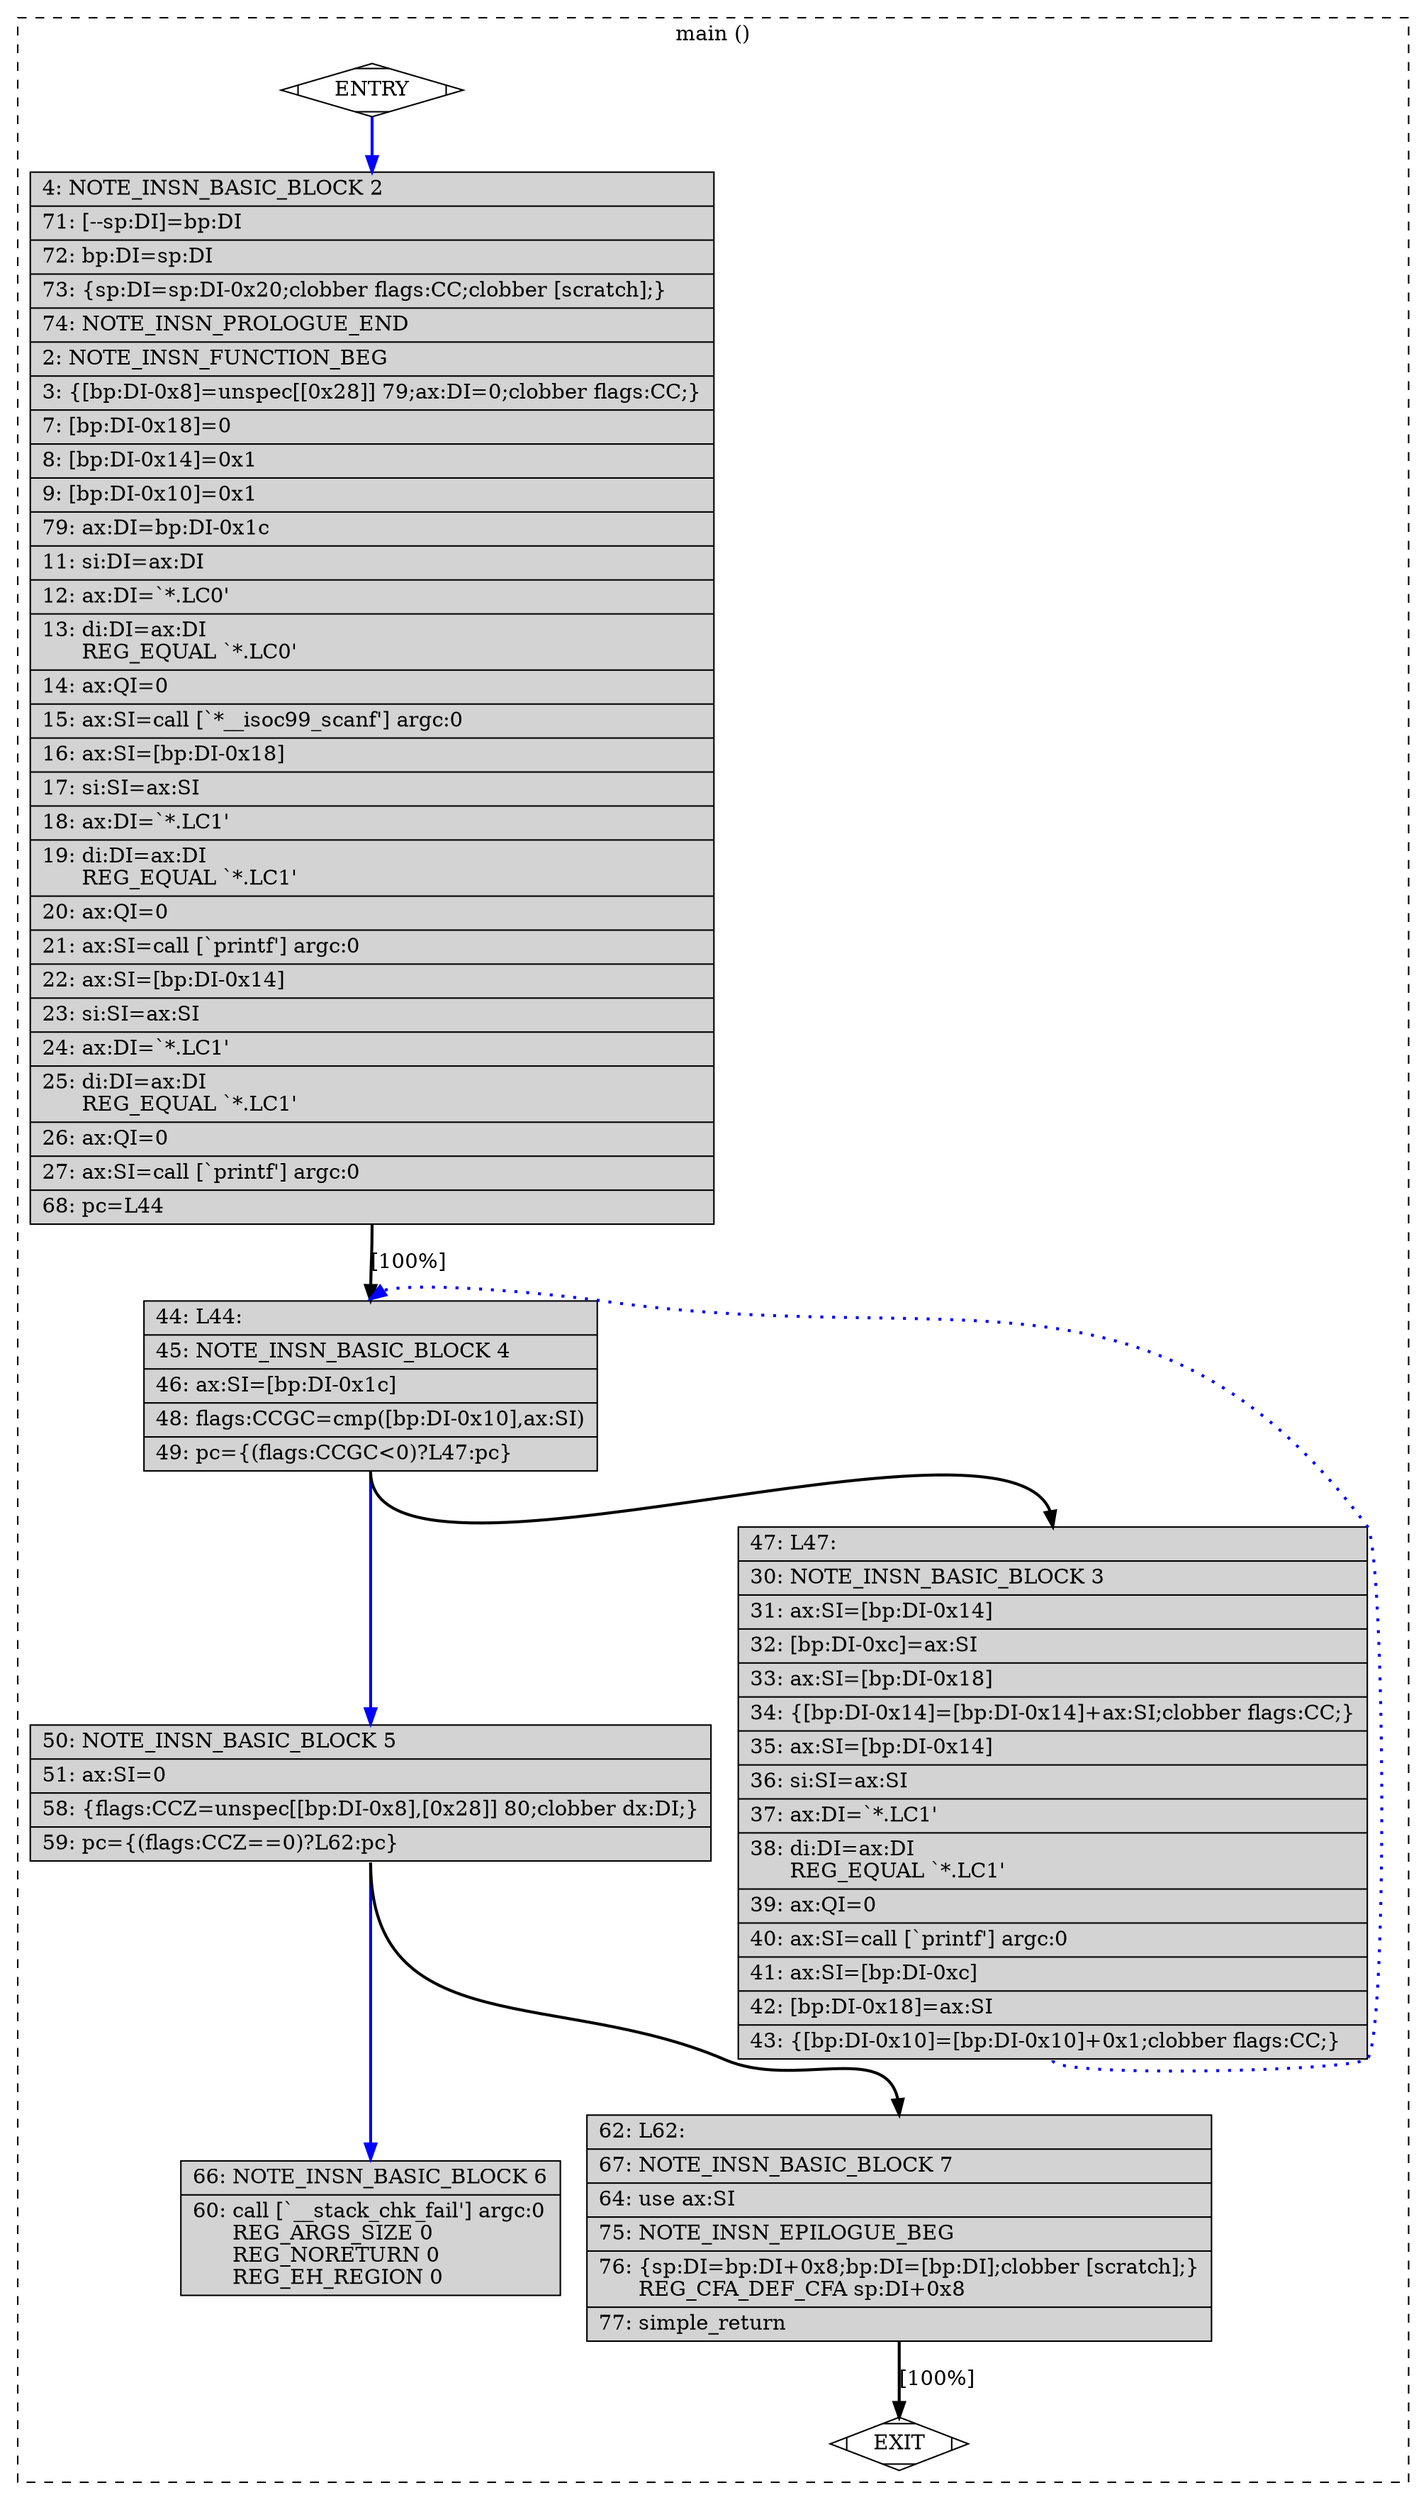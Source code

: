 digraph "a-fibo.c.319r.alignments" {
overlap=false;
subgraph "cluster_main" {
	style="dashed";
	color="black";
	label="main ()";
	fn_0_basic_block_0 [shape=Mdiamond,style=filled,fillcolor=white,label="ENTRY"];

	fn_0_basic_block_2 [shape=record,style=filled,fillcolor=lightgrey,label="{\ \ \ \ 4:\ NOTE_INSN_BASIC_BLOCK\ 2\l\
|\ \ \ 71:\ [--sp:DI]=bp:DI\l\
|\ \ \ 72:\ bp:DI=sp:DI\l\
|\ \ \ 73:\ \{sp:DI=sp:DI-0x20;clobber\ flags:CC;clobber\ [scratch];\}\l\
|\ \ \ 74:\ NOTE_INSN_PROLOGUE_END\l\
|\ \ \ \ 2:\ NOTE_INSN_FUNCTION_BEG\l\
|\ \ \ \ 3:\ \{[bp:DI-0x8]=unspec[[0x28]]\ 79;ax:DI=0;clobber\ flags:CC;\}\l\
|\ \ \ \ 7:\ [bp:DI-0x18]=0\l\
|\ \ \ \ 8:\ [bp:DI-0x14]=0x1\l\
|\ \ \ \ 9:\ [bp:DI-0x10]=0x1\l\
|\ \ \ 79:\ ax:DI=bp:DI-0x1c\l\
|\ \ \ 11:\ si:DI=ax:DI\l\
|\ \ \ 12:\ ax:DI=`*.LC0'\l\
|\ \ \ 13:\ di:DI=ax:DI\l\
\ \ \ \ \ \ REG_EQUAL\ `*.LC0'\l\
|\ \ \ 14:\ ax:QI=0\l\
|\ \ \ 15:\ ax:SI=call\ [`*__isoc99_scanf']\ argc:0\l\
|\ \ \ 16:\ ax:SI=[bp:DI-0x18]\l\
|\ \ \ 17:\ si:SI=ax:SI\l\
|\ \ \ 18:\ ax:DI=`*.LC1'\l\
|\ \ \ 19:\ di:DI=ax:DI\l\
\ \ \ \ \ \ REG_EQUAL\ `*.LC1'\l\
|\ \ \ 20:\ ax:QI=0\l\
|\ \ \ 21:\ ax:SI=call\ [`printf']\ argc:0\l\
|\ \ \ 22:\ ax:SI=[bp:DI-0x14]\l\
|\ \ \ 23:\ si:SI=ax:SI\l\
|\ \ \ 24:\ ax:DI=`*.LC1'\l\
|\ \ \ 25:\ di:DI=ax:DI\l\
\ \ \ \ \ \ REG_EQUAL\ `*.LC1'\l\
|\ \ \ 26:\ ax:QI=0\l\
|\ \ \ 27:\ ax:SI=call\ [`printf']\ argc:0\l\
|\ \ \ 68:\ pc=L44\l\
}"];

	fn_0_basic_block_4 [shape=record,style=filled,fillcolor=lightgrey,label="{\ \ \ 44:\ L44:\l\
|\ \ \ 45:\ NOTE_INSN_BASIC_BLOCK\ 4\l\
|\ \ \ 46:\ ax:SI=[bp:DI-0x1c]\l\
|\ \ \ 48:\ flags:CCGC=cmp([bp:DI-0x10],ax:SI)\l\
|\ \ \ 49:\ pc=\{(flags:CCGC\<0)?L47:pc\}\l\
}"];

	fn_0_basic_block_5 [shape=record,style=filled,fillcolor=lightgrey,label="{\ \ \ 50:\ NOTE_INSN_BASIC_BLOCK\ 5\l\
|\ \ \ 51:\ ax:SI=0\l\
|\ \ \ 58:\ \{flags:CCZ=unspec[[bp:DI-0x8],[0x28]]\ 80;clobber\ dx:DI;\}\l\
|\ \ \ 59:\ pc=\{(flags:CCZ==0)?L62:pc\}\l\
}"];

	fn_0_basic_block_6 [shape=record,style=filled,fillcolor=lightgrey,label="{\ \ \ 66:\ NOTE_INSN_BASIC_BLOCK\ 6\l\
|\ \ \ 60:\ call\ [`__stack_chk_fail']\ argc:0\l\
\ \ \ \ \ \ REG_ARGS_SIZE\ 0\l\
\ \ \ \ \ \ REG_NORETURN\ 0\l\
\ \ \ \ \ \ REG_EH_REGION\ 0\l\
}"];

	fn_0_basic_block_7 [shape=record,style=filled,fillcolor=lightgrey,label="{\ \ \ 62:\ L62:\l\
|\ \ \ 67:\ NOTE_INSN_BASIC_BLOCK\ 7\l\
|\ \ \ 64:\ use\ ax:SI\l\
|\ \ \ 75:\ NOTE_INSN_EPILOGUE_BEG\l\
|\ \ \ 76:\ \{sp:DI=bp:DI+0x8;bp:DI=[bp:DI];clobber\ [scratch];\}\l\
\ \ \ \ \ \ REG_CFA_DEF_CFA\ sp:DI+0x8\l\
|\ \ \ 77:\ simple_return\l\
}"];

	fn_0_basic_block_3 [shape=record,style=filled,fillcolor=lightgrey,label="{\ \ \ 47:\ L47:\l\
|\ \ \ 30:\ NOTE_INSN_BASIC_BLOCK\ 3\l\
|\ \ \ 31:\ ax:SI=[bp:DI-0x14]\l\
|\ \ \ 32:\ [bp:DI-0xc]=ax:SI\l\
|\ \ \ 33:\ ax:SI=[bp:DI-0x18]\l\
|\ \ \ 34:\ \{[bp:DI-0x14]=[bp:DI-0x14]+ax:SI;clobber\ flags:CC;\}\l\
|\ \ \ 35:\ ax:SI=[bp:DI-0x14]\l\
|\ \ \ 36:\ si:SI=ax:SI\l\
|\ \ \ 37:\ ax:DI=`*.LC1'\l\
|\ \ \ 38:\ di:DI=ax:DI\l\
\ \ \ \ \ \ REG_EQUAL\ `*.LC1'\l\
|\ \ \ 39:\ ax:QI=0\l\
|\ \ \ 40:\ ax:SI=call\ [`printf']\ argc:0\l\
|\ \ \ 41:\ ax:SI=[bp:DI-0xc]\l\
|\ \ \ 42:\ [bp:DI-0x18]=ax:SI\l\
|\ \ \ 43:\ \{[bp:DI-0x10]=[bp:DI-0x10]+0x1;clobber\ flags:CC;\}\l\
}"];

	fn_0_basic_block_1 [shape=Mdiamond,style=filled,fillcolor=white,label="EXIT"];

	fn_0_basic_block_0:s -> fn_0_basic_block_2:n [style="solid,bold",color=blue,weight=100,constraint=true];
	fn_0_basic_block_2:s -> fn_0_basic_block_4:n [style="solid,bold",color=black,weight=10,constraint=true,label="[100%]"];
	fn_0_basic_block_3:s -> fn_0_basic_block_4:n [style="dotted,bold",color=blue,weight=10,constraint=false];
	fn_0_basic_block_4:s -> fn_0_basic_block_3:n [style="solid,bold",color=black,weight=10,constraint=true];
	fn_0_basic_block_4:s -> fn_0_basic_block_5:n [style="solid,bold",color=blue,weight=100,constraint=true];
	fn_0_basic_block_5:s -> fn_0_basic_block_7:n [style="solid,bold",color=black,weight=10,constraint=true];
	fn_0_basic_block_5:s -> fn_0_basic_block_6:n [style="solid,bold",color=blue,weight=100,constraint=true];
	fn_0_basic_block_7:s -> fn_0_basic_block_1:n [style="solid,bold",color=black,weight=10,constraint=true,label="[100%]"];
	fn_0_basic_block_0:s -> fn_0_basic_block_1:n [style="invis",constraint=true];
}
}
